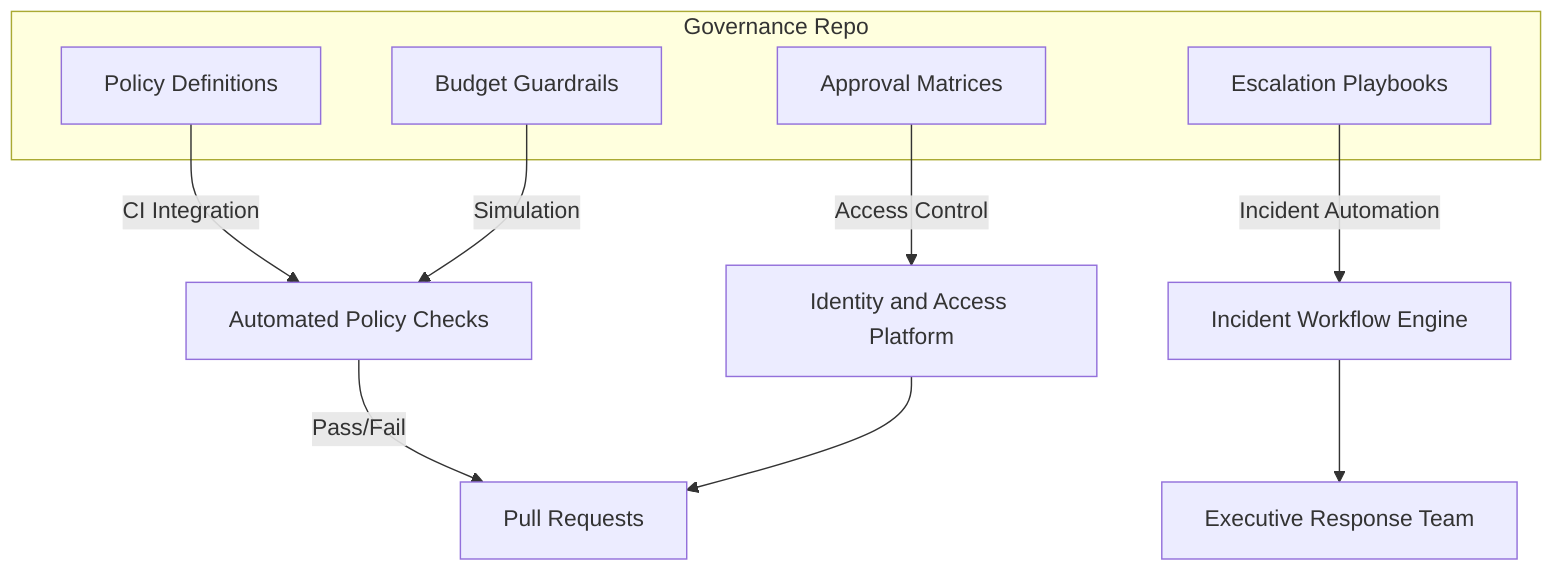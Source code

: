 %% Governance repository automation flow
graph TD
    subgraph Governance Repo
        Policy[Policy Definitions]
        Guardrails[Budget Guardrails]
        Playbooks[Escalation Playbooks]
        Roles[Approval Matrices]
    end

    Policy -->|CI Integration| Checks[Automated Policy Checks]
    Guardrails -->|Simulation| Checks
    Playbooks -->|Incident Automation| Workflow[Incident Workflow Engine]
    Roles -->|Access Control| IAM[Identity and Access Platform]

    Checks -->|Pass/Fail| PR[Pull Requests]
    Workflow --> Response[Executive Response Team]
    IAM --> PR